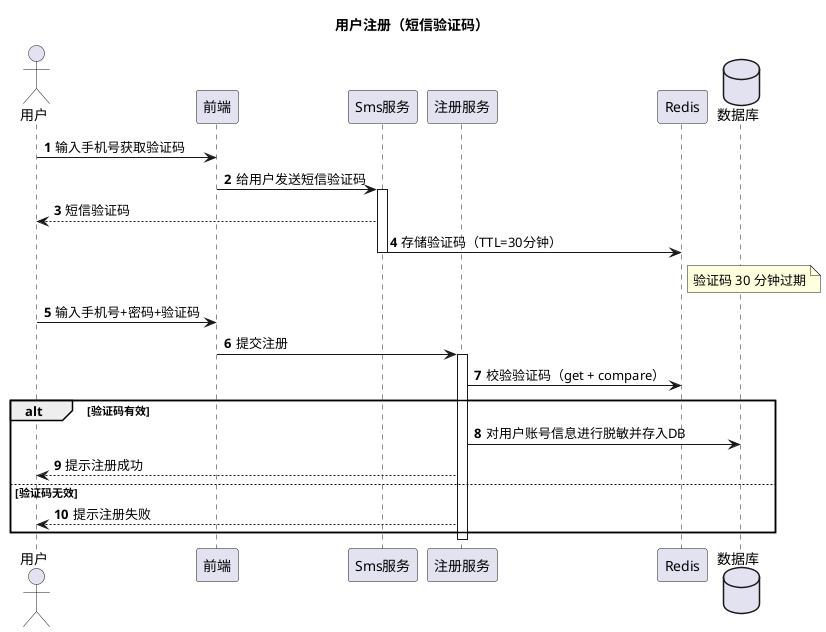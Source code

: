 @startuml
title 用户注册（短信验证码）
'https://plantuml.com/sequence-diagram

autonumber

actor 用户 as User
participant 前端 as FE
participant "Sms服务" as Message
participant "注册服务" as Auth
participant "Redis" as Queue
database "数据库" as Db
User -> FE: 输入手机号获取验证码
FE -> Message: 给用户发送短信验证码
activate Message
Message --> User: 短信验证码
Message -> Queue: 存储验证码（TTL=30分钟）
note right of Queue: 验证码 30 分钟过期
deactivate Message

User -> FE: 输入手机号+密码+验证码
FE -> Auth: 提交注册
activate Auth
Auth -> Queue: 校验验证码（get + compare）

alt 验证码有效
  Auth -> Db : 对用户账号信息进行脱敏并存入DB
  Auth --> User: 提示注册成功
else 验证码无效
  Auth --> User: 提示注册失败
end
deactivate Auth
@enduml
